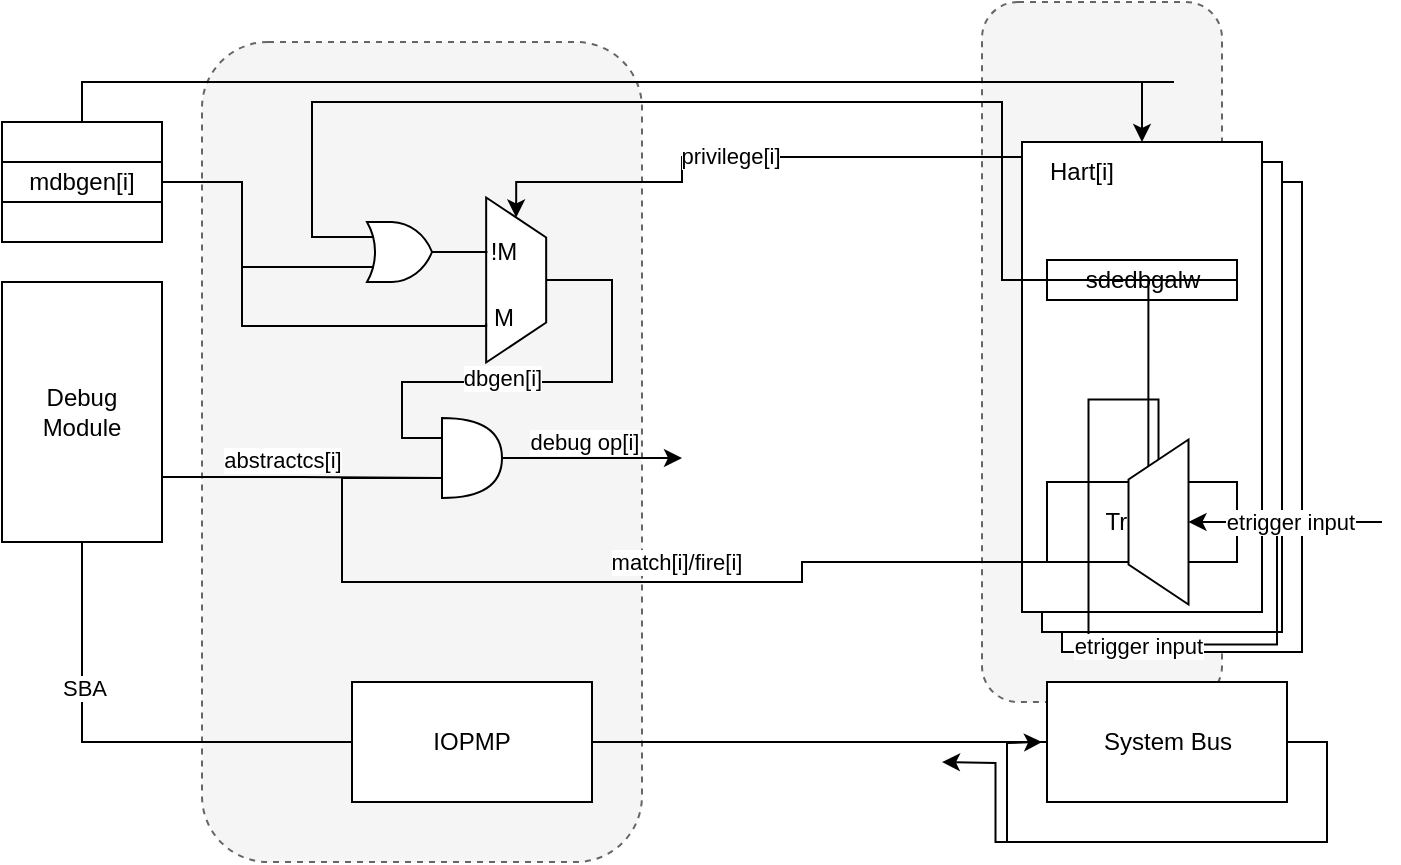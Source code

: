<mxfile version="24.6.1" type="device" pages="3">
  <diagram id="yzBdsYBkX4IGCt9tjfFi" name="Page-2">
    <mxGraphModel grid="1" page="1" gridSize="10" guides="1" tooltips="1" connect="1" arrows="1" fold="1" pageScale="1" pageWidth="850" pageHeight="1100" math="0" shadow="0">
      <root>
        <mxCell id="0" />
        <mxCell id="1" parent="0" />
        <mxCell id="5kGYfxahbjPtnFIwZFcB-64" value="" style="rounded=1;whiteSpace=wrap;html=1;dashed=1;fillColor=#f5f5f5;fontColor=#333333;strokeColor=#666666;" vertex="1" parent="1">
          <mxGeometry x="620" y="240" width="120" height="350" as="geometry" />
        </mxCell>
        <mxCell id="5kGYfxahbjPtnFIwZFcB-47" value="" style="rounded=1;whiteSpace=wrap;html=1;dashed=1;fillColor=#f5f5f5;fontColor=#333333;strokeColor=#666666;" parent="1" vertex="1">
          <mxGeometry x="230" y="260" width="220" height="410" as="geometry" />
        </mxCell>
        <mxCell id="5kGYfxahbjPtnFIwZFcB-25" value="" style="rounded=0;whiteSpace=wrap;html=1;" parent="1" vertex="1">
          <mxGeometry x="660" y="330" width="120" height="235" as="geometry" />
        </mxCell>
        <mxCell id="5kGYfxahbjPtnFIwZFcB-24" value="" style="rounded=0;whiteSpace=wrap;html=1;" parent="1" vertex="1">
          <mxGeometry x="650" y="320" width="120" height="235" as="geometry" />
        </mxCell>
        <mxCell id="5kGYfxahbjPtnFIwZFcB-5" style="edgeStyle=orthogonalEdgeStyle;rounded=0;orthogonalLoop=1;jettySize=auto;html=1;exitX=0.5;exitY=1;exitDx=0;exitDy=0;entryX=0;entryY=0.5;entryDx=0;entryDy=0;endArrow=none;endFill=0;" parent="1" source="5kGYfxahbjPtnFIwZFcB-1" target="5kGYfxahbjPtnFIwZFcB-4" edge="1">
          <mxGeometry relative="1" as="geometry" />
        </mxCell>
        <mxCell id="5kGYfxahbjPtnFIwZFcB-6" value="SBA" style="edgeLabel;html=1;align=center;verticalAlign=middle;resizable=0;points=[];" parent="5kGYfxahbjPtnFIwZFcB-5" vertex="1" connectable="0">
          <mxGeometry x="-0.383" y="1" relative="1" as="geometry">
            <mxPoint as="offset" />
          </mxGeometry>
        </mxCell>
        <mxCell id="5kGYfxahbjPtnFIwZFcB-1" value="Debug &lt;br&gt;Module" style="rounded=0;whiteSpace=wrap;html=1;" parent="1" vertex="1">
          <mxGeometry x="130" y="380" width="80" height="130" as="geometry" />
        </mxCell>
        <mxCell id="5kGYfxahbjPtnFIwZFcB-2" value="" style="rounded=0;whiteSpace=wrap;html=1;" parent="1" vertex="1">
          <mxGeometry x="640" y="310" width="120" height="235" as="geometry" />
        </mxCell>
        <mxCell id="5kGYfxahbjPtnFIwZFcB-8" style="edgeStyle=orthogonalEdgeStyle;rounded=0;orthogonalLoop=1;jettySize=auto;html=1;exitX=1;exitY=0.5;exitDx=0;exitDy=0;entryX=0;entryY=0.5;entryDx=0;entryDy=0;endArrow=none;endFill=0;" parent="1" source="5kGYfxahbjPtnFIwZFcB-4" target="5kGYfxahbjPtnFIwZFcB-7" edge="1">
          <mxGeometry relative="1" as="geometry" />
        </mxCell>
        <mxCell id="5kGYfxahbjPtnFIwZFcB-4" value="IOPMP" style="rounded=0;whiteSpace=wrap;html=1;" parent="1" vertex="1">
          <mxGeometry x="305" y="580" width="120" height="60" as="geometry" />
        </mxCell>
        <mxCell id="5kGYfxahbjPtnFIwZFcB-9" style="edgeStyle=orthogonalEdgeStyle;rounded=0;orthogonalLoop=1;jettySize=auto;html=1;exitX=1;exitY=0.5;exitDx=0;exitDy=0;" edge="1" parent="1" source="5kGYfxahbjPtnFIwZFcB-7">
          <mxGeometry relative="1" as="geometry">
            <mxPoint x="600" y="620" as="targetPoint" />
          </mxGeometry>
        </mxCell>
        <mxCell id="5kGYfxahbjPtnFIwZFcB-48" style="edgeStyle=orthogonalEdgeStyle;rounded=0;orthogonalLoop=1;jettySize=auto;html=1;exitX=1;exitY=0.5;exitDx=0;exitDy=0;" parent="1" source="5kGYfxahbjPtnFIwZFcB-7" edge="1">
          <mxGeometry relative="1" as="geometry">
            <mxPoint x="650" y="610" as="targetPoint" />
          </mxGeometry>
        </mxCell>
        <mxCell id="5kGYfxahbjPtnFIwZFcB-7" value="System Bus" style="rounded=0;whiteSpace=wrap;html=1;" parent="1" vertex="1">
          <mxGeometry x="652.5" y="580" width="120" height="60" as="geometry" />
        </mxCell>
        <mxCell id="5kGYfxahbjPtnFIwZFcB-15" style="edgeStyle=orthogonalEdgeStyle;rounded=0;orthogonalLoop=1;jettySize=auto;html=1;exitX=0;exitY=0.75;exitDx=0;exitDy=0;exitPerimeter=0;endArrow=none;endFill=0;" parent="1" source="5kGYfxahbjPtnFIwZFcB-11" target="5kGYfxahbjPtnFIwZFcB-16" edge="1">
          <mxGeometry relative="1" as="geometry">
            <mxPoint x="280" y="430" as="targetPoint" />
            <Array as="points">
              <mxPoint x="250" y="373" />
              <mxPoint x="250" y="330" />
            </Array>
          </mxGeometry>
        </mxCell>
        <mxCell id="5kGYfxahbjPtnFIwZFcB-11" value="" style="verticalLabelPosition=bottom;shadow=0;dashed=0;align=center;html=1;verticalAlign=top;shape=mxgraph.electrical.logic_gates.logic_gate;operation=or;" parent="1" vertex="1">
          <mxGeometry x="305" y="350" width="50" height="30" as="geometry" />
        </mxCell>
        <mxCell id="5kGYfxahbjPtnFIwZFcB-12" value="sdedbgalw" style="rounded=0;whiteSpace=wrap;html=1;" parent="1" vertex="1">
          <mxGeometry x="652.5" y="369" width="95" height="20" as="geometry" />
        </mxCell>
        <mxCell id="5kGYfxahbjPtnFIwZFcB-16" value="" style="rounded=0;whiteSpace=wrap;html=1;" parent="1" vertex="1">
          <mxGeometry x="130" y="300" width="80" height="60" as="geometry" />
        </mxCell>
        <mxCell id="5kGYfxahbjPtnFIwZFcB-28" style="edgeStyle=orthogonalEdgeStyle;rounded=0;orthogonalLoop=1;jettySize=auto;html=1;exitX=0.5;exitY=1;exitDx=0;exitDy=0;endArrow=none;endFill=0;entryX=0;entryY=0.75;entryDx=0;entryDy=0;entryPerimeter=0;" parent="1" source="5kGYfxahbjPtnFIwZFcB-18" target="5kGYfxahbjPtnFIwZFcB-19" edge="1">
          <mxGeometry relative="1" as="geometry">
            <mxPoint x="280" y="470" as="targetPoint" />
            <Array as="points">
              <mxPoint x="530" y="530" />
              <mxPoint x="300" y="530" />
              <mxPoint x="300" y="478" />
            </Array>
          </mxGeometry>
        </mxCell>
        <mxCell id="5kGYfxahbjPtnFIwZFcB-31" value="match[i]/fire[i]" style="edgeLabel;html=1;align=center;verticalAlign=middle;resizable=0;points=[];" parent="5kGYfxahbjPtnFIwZFcB-28" vertex="1" connectable="0">
          <mxGeometry x="0.064" y="-1" relative="1" as="geometry">
            <mxPoint x="29" y="-9" as="offset" />
          </mxGeometry>
        </mxCell>
        <mxCell id="5kGYfxahbjPtnFIwZFcB-18" value="Trigger" style="rounded=0;whiteSpace=wrap;html=1;" parent="1" vertex="1">
          <mxGeometry x="652.5" y="480" width="95" height="40" as="geometry" />
        </mxCell>
        <mxCell id="5kGYfxahbjPtnFIwZFcB-44" style="edgeStyle=orthogonalEdgeStyle;rounded=0;orthogonalLoop=1;jettySize=auto;html=1;exitX=0;exitY=0.25;exitDx=0;exitDy=0;exitPerimeter=0;entryX=0.5;entryY=0;entryDx=0;entryDy=0;startArrow=none;startFill=0;endArrow=none;endFill=0;" parent="1" source="5kGYfxahbjPtnFIwZFcB-19" target="5kGYfxahbjPtnFIwZFcB-35" edge="1">
          <mxGeometry relative="1" as="geometry">
            <Array as="points">
              <mxPoint x="330" y="458" />
              <mxPoint x="330" y="430" />
              <mxPoint x="435" y="430" />
              <mxPoint x="435" y="379" />
            </Array>
          </mxGeometry>
        </mxCell>
        <mxCell id="5kGYfxahbjPtnFIwZFcB-45" value="dbgen[i]" style="edgeLabel;html=1;align=center;verticalAlign=middle;resizable=0;points=[];" parent="5kGYfxahbjPtnFIwZFcB-44" vertex="1" connectable="0">
          <mxGeometry x="-0.06" y="-1" relative="1" as="geometry">
            <mxPoint x="-14" y="-3" as="offset" />
          </mxGeometry>
        </mxCell>
        <mxCell id="5kGYfxahbjPtnFIwZFcB-19" value="" style="shape=or;whiteSpace=wrap;html=1;" parent="1" vertex="1">
          <mxGeometry x="350" y="448" width="30" height="40" as="geometry" />
        </mxCell>
        <mxCell id="5kGYfxahbjPtnFIwZFcB-21" style="edgeStyle=orthogonalEdgeStyle;rounded=0;orthogonalLoop=1;jettySize=auto;html=1;exitX=1;exitY=0.75;exitDx=0;exitDy=0;entryX=0;entryY=0.75;entryDx=0;entryDy=0;entryPerimeter=0;endArrow=none;endFill=0;" parent="1" source="5kGYfxahbjPtnFIwZFcB-1" target="5kGYfxahbjPtnFIwZFcB-19" edge="1">
          <mxGeometry relative="1" as="geometry" />
        </mxCell>
        <mxCell id="5kGYfxahbjPtnFIwZFcB-30" value="abstractcs[i]" style="edgeLabel;html=1;align=center;verticalAlign=middle;resizable=0;points=[];" parent="5kGYfxahbjPtnFIwZFcB-21" vertex="1" connectable="0">
          <mxGeometry x="-0.544" relative="1" as="geometry">
            <mxPoint x="28" y="-9" as="offset" />
          </mxGeometry>
        </mxCell>
        <mxCell id="5kGYfxahbjPtnFIwZFcB-23" style="edgeStyle=orthogonalEdgeStyle;rounded=0;orthogonalLoop=1;jettySize=auto;html=1;exitX=1;exitY=0.5;exitDx=0;exitDy=0;exitPerimeter=0;endArrow=classic;endFill=1;" parent="1" source="5kGYfxahbjPtnFIwZFcB-19" edge="1">
          <mxGeometry relative="1" as="geometry">
            <mxPoint x="470" y="468" as="targetPoint" />
            <Array as="points">
              <mxPoint x="470" y="468" />
            </Array>
          </mxGeometry>
        </mxCell>
        <mxCell id="pdJH-xAAWzPBDE_H963x-1" value="debug op[i]" style="edgeLabel;html=1;align=center;verticalAlign=middle;resizable=0;points=[];" parent="5kGYfxahbjPtnFIwZFcB-23" vertex="1" connectable="0">
          <mxGeometry x="-0.194" relative="1" as="geometry">
            <mxPoint x="4" y="-8" as="offset" />
          </mxGeometry>
        </mxCell>
        <mxCell id="5kGYfxahbjPtnFIwZFcB-46" style="edgeStyle=orthogonalEdgeStyle;rounded=0;orthogonalLoop=1;jettySize=auto;html=1;exitX=0;exitY=0.25;exitDx=0;exitDy=0;entryX=0;entryY=0.5;entryDx=0;entryDy=0;" parent="1" source="5kGYfxahbjPtnFIwZFcB-26" target="5kGYfxahbjPtnFIwZFcB-35" edge="1">
          <mxGeometry relative="1" as="geometry">
            <Array as="points">
              <mxPoint x="470" y="330" />
              <mxPoint x="387" y="330" />
            </Array>
          </mxGeometry>
        </mxCell>
        <mxCell id="5kGYfxahbjPtnFIwZFcB-49" value="privilege[i]" style="edgeLabel;html=1;align=center;verticalAlign=middle;resizable=0;points=[];" parent="5kGYfxahbjPtnFIwZFcB-46" vertex="1" connectable="0">
          <mxGeometry x="0.034" y="-1" relative="1" as="geometry">
            <mxPoint as="offset" />
          </mxGeometry>
        </mxCell>
        <mxCell id="5kGYfxahbjPtnFIwZFcB-26" value="Hart[i]" style="text;html=1;align=center;verticalAlign=middle;whiteSpace=wrap;rounded=0;" parent="1" vertex="1">
          <mxGeometry x="640" y="310" width="60" height="30" as="geometry" />
        </mxCell>
        <mxCell id="5kGYfxahbjPtnFIwZFcB-27" style="edgeStyle=orthogonalEdgeStyle;rounded=0;orthogonalLoop=1;jettySize=auto;html=1;exitX=1;exitY=0.5;exitDx=0;exitDy=0;entryX=0;entryY=0.25;entryDx=0;entryDy=0;entryPerimeter=0;endArrow=none;endFill=0;" parent="1" source="5kGYfxahbjPtnFIwZFcB-12" target="5kGYfxahbjPtnFIwZFcB-11" edge="1">
          <mxGeometry relative="1" as="geometry">
            <Array as="points">
              <mxPoint x="630" y="379" />
              <mxPoint x="630" y="290" />
              <mxPoint x="285" y="290" />
              <mxPoint x="285" y="358" />
            </Array>
          </mxGeometry>
        </mxCell>
        <mxCell id="5kGYfxahbjPtnFIwZFcB-38" value="" style="group" parent="1" vertex="1" connectable="0">
          <mxGeometry x="355" y="334" width="57.5" height="90" as="geometry" />
        </mxCell>
        <mxCell id="5kGYfxahbjPtnFIwZFcB-35" value="" style="shape=trapezoid;perimeter=trapezoidPerimeter;whiteSpace=wrap;html=1;fixedSize=1;rotation=90;" parent="5kGYfxahbjPtnFIwZFcB-38" vertex="1">
          <mxGeometry x="-9.167" y="30" width="82.5" height="30" as="geometry" />
        </mxCell>
        <mxCell id="5kGYfxahbjPtnFIwZFcB-36" value="!M" style="text;html=1;align=center;verticalAlign=middle;whiteSpace=wrap;rounded=0;" parent="5kGYfxahbjPtnFIwZFcB-38" vertex="1">
          <mxGeometry x="-4.5" y="16" width="60" height="30" as="geometry" />
        </mxCell>
        <mxCell id="5kGYfxahbjPtnFIwZFcB-37" value="M" style="text;html=1;align=center;verticalAlign=middle;whiteSpace=wrap;rounded=0;" parent="5kGYfxahbjPtnFIwZFcB-38" vertex="1">
          <mxGeometry x="-4.5" y="49" width="60" height="30" as="geometry" />
        </mxCell>
        <mxCell id="5kGYfxahbjPtnFIwZFcB-40" style="edgeStyle=orthogonalEdgeStyle;rounded=0;orthogonalLoop=1;jettySize=auto;html=1;exitX=1;exitY=0.5;exitDx=0;exitDy=0;exitPerimeter=0;entryX=0.341;entryY=0.981;entryDx=0;entryDy=0;entryPerimeter=0;endArrow=none;endFill=0;" parent="1" source="5kGYfxahbjPtnFIwZFcB-11" target="5kGYfxahbjPtnFIwZFcB-35" edge="1">
          <mxGeometry relative="1" as="geometry" />
        </mxCell>
        <mxCell id="5kGYfxahbjPtnFIwZFcB-42" style="edgeStyle=orthogonalEdgeStyle;rounded=0;orthogonalLoop=1;jettySize=auto;html=1;entryX=0;entryY=0.75;entryDx=0;entryDy=0;entryPerimeter=0;endArrow=none;endFill=0;exitX=0.764;exitY=1.001;exitDx=0;exitDy=0;exitPerimeter=0;" parent="1" source="5kGYfxahbjPtnFIwZFcB-35" edge="1">
          <mxGeometry relative="1" as="geometry">
            <mxPoint x="302" y="372.5" as="targetPoint" />
            <mxPoint x="370" y="400" as="sourcePoint" />
            <Array as="points">
              <mxPoint x="372" y="402" />
              <mxPoint x="250" y="402" />
              <mxPoint x="250" y="373" />
            </Array>
          </mxGeometry>
        </mxCell>
        <mxCell id="5kGYfxahbjPtnFIwZFcB-52" value="mdbgen[i]" style="rounded=0;whiteSpace=wrap;html=1;" parent="1" vertex="1">
          <mxGeometry x="130" y="320" width="80" height="20" as="geometry" />
        </mxCell>
        <mxCell id="5kGYfxahbjPtnFIwZFcB-53" value="" style="rounded=0;whiteSpace=wrap;html=1;" parent="1" vertex="1">
          <mxGeometry x="130" y="300" width="80" height="20" as="geometry" />
        </mxCell>
        <mxCell id="5kGYfxahbjPtnFIwZFcB-54" value="" style="rounded=0;whiteSpace=wrap;html=1;" parent="1" vertex="1">
          <mxGeometry x="130" y="340" width="80" height="20" as="geometry" />
        </mxCell>
        <mxCell id="7-t_SaUqh4x_xhmtyNzG-1" style="edgeStyle=orthogonalEdgeStyle;rounded=0;orthogonalLoop=1;jettySize=auto;html=1;exitX=1;exitY=0.25;exitDx=0;exitDy=0;endArrow=none;endFill=0;startArrow=classic;startFill=1;" edge="1" parent="1">
          <mxGeometry relative="1" as="geometry">
            <mxPoint x="630" y="379" as="targetPoint" />
            <mxPoint x="703.186" y="486.128" as="sourcePoint" />
            <Array as="points">
              <mxPoint x="703" y="379" />
            </Array>
          </mxGeometry>
        </mxCell>
        <mxCell id="7-t_SaUqh4x_xhmtyNzG-2" style="edgeStyle=orthogonalEdgeStyle;rounded=0;orthogonalLoop=1;jettySize=auto;html=1;endArrow=none;endFill=0;startArrow=classic;startFill=1;entryX=0.5;entryY=0;entryDx=0;entryDy=0;exitX=0.5;exitY=0;exitDx=0;exitDy=0;" parent="1" edge="1" target="5kGYfxahbjPtnFIwZFcB-53" source="5kGYfxahbjPtnFIwZFcB-2">
          <mxGeometry relative="1" as="geometry">
            <mxPoint x="249.889" y="330" as="targetPoint" />
            <mxPoint x="715.719" y="479.44" as="sourcePoint" />
            <Array as="points">
              <mxPoint x="716" y="280" />
              <mxPoint x="250" y="280" />
            </Array>
          </mxGeometry>
        </mxCell>
        <mxCell id="7-t_SaUqh4x_xhmtyNzG-3" style="edgeStyle=orthogonalEdgeStyle;rounded=0;orthogonalLoop=1;jettySize=auto;html=1;entryX=1;entryY=0.5;entryDx=0;entryDy=0;" edge="1" parent="1" source="5kGYfxahbjPtnFIwZFcB-57" target="5kGYfxahbjPtnFIwZFcB-18">
          <mxGeometry relative="1" as="geometry" />
        </mxCell>
        <mxCell id="7-t_SaUqh4x_xhmtyNzG-4" value="etrigger input" style="edgeLabel;html=1;align=center;verticalAlign=middle;resizable=0;points=[];" connectable="0" vertex="1" parent="7-t_SaUqh4x_xhmtyNzG-3">
          <mxGeometry x="0.116" relative="1" as="geometry">
            <mxPoint x="10" as="offset" />
          </mxGeometry>
        </mxCell>
        <mxCell id="5kGYfxahbjPtnFIwZFcB-57" value="" style="shape=trapezoid;perimeter=trapezoidPerimeter;whiteSpace=wrap;html=1;fixedSize=1;rotation=-90;" vertex="1" parent="1">
          <mxGeometry x="667.003" y="485" width="82.5" height="30" as="geometry" />
        </mxCell>
        <mxCell id="7-t_SaUqh4x_xhmtyNzG-5" value="" style="endArrow=classic;html=1;rounded=0;entryX=0.5;entryY=1;entryDx=0;entryDy=0;" edge="1" parent="1" target="5kGYfxahbjPtnFIwZFcB-57">
          <mxGeometry width="50" height="50" relative="1" as="geometry">
            <mxPoint x="820" y="500" as="sourcePoint" />
            <mxPoint x="470" y="380" as="targetPoint" />
          </mxGeometry>
        </mxCell>
        <mxCell id="7-t_SaUqh4x_xhmtyNzG-6" value="etrigger input" style="edgeLabel;html=1;align=center;verticalAlign=middle;resizable=0;points=[];" connectable="0" vertex="1" parent="7-t_SaUqh4x_xhmtyNzG-5">
          <mxGeometry x="0.406" relative="1" as="geometry">
            <mxPoint x="22" as="offset" />
          </mxGeometry>
        </mxCell>
      </root>
    </mxGraphModel>
  </diagram>
  <diagram id="UIlxzOZdtFUtSLtemyhW" name="Page-3">
    <mxGraphModel dx="1114" dy="846" grid="1" gridSize="10" guides="1" tooltips="1" connect="1" arrows="1" fold="1" page="1" pageScale="1" pageWidth="850" pageHeight="1100" math="0" shadow="0">
      <root>
        <mxCell id="0" />
        <mxCell id="1" parent="0" />
        <mxCell id="PZXsd9hmSBtfDxLOXdQ2-1" value="" style="rounded=1;whiteSpace=wrap;html=1;dashed=1;fillColor=#f5f5f5;fontColor=#333333;strokeColor=#666666;" parent="1" vertex="1">
          <mxGeometry x="229" y="256" width="230" height="264" as="geometry" />
        </mxCell>
        <mxCell id="UDCp61fQdgIPTz9MCS0r-1" value="" style="rounded=0;whiteSpace=wrap;html=1;" parent="1" vertex="1">
          <mxGeometry x="490" y="330" width="120" height="235" as="geometry" />
        </mxCell>
        <mxCell id="UDCp61fQdgIPTz9MCS0r-2" value="" style="rounded=0;whiteSpace=wrap;html=1;" parent="1" vertex="1">
          <mxGeometry x="480" y="320" width="120" height="235" as="geometry" />
        </mxCell>
        <mxCell id="UDCp61fQdgIPTz9MCS0r-5" value="Trace encoder[i]" style="rounded=0;whiteSpace=wrap;html=1;" parent="1" vertex="1">
          <mxGeometry x="130" y="380" width="80" height="130" as="geometry" />
        </mxCell>
        <mxCell id="UDCp61fQdgIPTz9MCS0r-6" value="" style="rounded=0;whiteSpace=wrap;html=1;" parent="1" vertex="1">
          <mxGeometry x="470" y="310" width="120" height="235" as="geometry" />
        </mxCell>
        <mxCell id="UDCp61fQdgIPTz9MCS0r-12" style="edgeStyle=orthogonalEdgeStyle;rounded=0;orthogonalLoop=1;jettySize=auto;html=1;exitX=0;exitY=0.75;exitDx=0;exitDy=0;exitPerimeter=0;endArrow=none;endFill=0;" parent="1" source="UDCp61fQdgIPTz9MCS0r-13" target="UDCp61fQdgIPTz9MCS0r-15" edge="1">
          <mxGeometry relative="1" as="geometry">
            <mxPoint x="280" y="430" as="targetPoint" />
            <Array as="points">
              <mxPoint x="250" y="373" />
              <mxPoint x="250" y="330" />
            </Array>
          </mxGeometry>
        </mxCell>
        <mxCell id="UDCp61fQdgIPTz9MCS0r-13" value="" style="verticalLabelPosition=bottom;shadow=0;dashed=0;align=center;html=1;verticalAlign=top;shape=mxgraph.electrical.logic_gates.logic_gate;operation=or;" parent="1" vertex="1">
          <mxGeometry x="305" y="350" width="50" height="30" as="geometry" />
        </mxCell>
        <mxCell id="UDCp61fQdgIPTz9MCS0r-14" value="sdetrcalw" style="rounded=0;whiteSpace=wrap;html=1;" parent="1" vertex="1">
          <mxGeometry x="482.5" y="369" width="95" height="20" as="geometry" />
        </mxCell>
        <mxCell id="UDCp61fQdgIPTz9MCS0r-15" value="" style="rounded=0;whiteSpace=wrap;html=1;" parent="1" vertex="1">
          <mxGeometry x="130" y="300" width="80" height="60" as="geometry" />
        </mxCell>
        <mxCell id="UDCp61fQdgIPTz9MCS0r-25" style="edgeStyle=orthogonalEdgeStyle;rounded=0;orthogonalLoop=1;jettySize=auto;html=1;exitX=0;exitY=0.25;exitDx=0;exitDy=0;entryX=0;entryY=0.5;entryDx=0;entryDy=0;" parent="1" source="UDCp61fQdgIPTz9MCS0r-27" target="UDCp61fQdgIPTz9MCS0r-30" edge="1">
          <mxGeometry relative="1" as="geometry">
            <Array as="points">
              <mxPoint x="470" y="330" />
              <mxPoint x="387" y="330" />
            </Array>
          </mxGeometry>
        </mxCell>
        <mxCell id="UDCp61fQdgIPTz9MCS0r-26" value="privilege[i]" style="edgeLabel;html=1;align=center;verticalAlign=middle;resizable=0;points=[];" parent="UDCp61fQdgIPTz9MCS0r-25" vertex="1" connectable="0">
          <mxGeometry x="0.034" y="-1" relative="1" as="geometry">
            <mxPoint as="offset" />
          </mxGeometry>
        </mxCell>
        <mxCell id="UDCp61fQdgIPTz9MCS0r-27" value="Hart[i]" style="text;html=1;align=center;verticalAlign=middle;whiteSpace=wrap;rounded=0;" parent="1" vertex="1">
          <mxGeometry x="470" y="310" width="60" height="30" as="geometry" />
        </mxCell>
        <mxCell id="UDCp61fQdgIPTz9MCS0r-28" style="edgeStyle=orthogonalEdgeStyle;rounded=0;orthogonalLoop=1;jettySize=auto;html=1;exitX=1;exitY=0.5;exitDx=0;exitDy=0;entryX=0;entryY=0.25;entryDx=0;entryDy=0;entryPerimeter=0;endArrow=none;endFill=0;" parent="1" source="UDCp61fQdgIPTz9MCS0r-14" target="UDCp61fQdgIPTz9MCS0r-13" edge="1">
          <mxGeometry relative="1" as="geometry">
            <Array as="points">
              <mxPoint x="630" y="379" />
              <mxPoint x="630" y="300" />
              <mxPoint x="285" y="300" />
              <mxPoint x="285" y="358" />
            </Array>
          </mxGeometry>
        </mxCell>
        <mxCell id="UDCp61fQdgIPTz9MCS0r-29" value="" style="group" parent="1" vertex="1" connectable="0">
          <mxGeometry x="355" y="334" width="57.5" height="90" as="geometry" />
        </mxCell>
        <mxCell id="UDCp61fQdgIPTz9MCS0r-30" value="" style="shape=trapezoid;perimeter=trapezoidPerimeter;whiteSpace=wrap;html=1;fixedSize=1;rotation=90;" parent="UDCp61fQdgIPTz9MCS0r-29" vertex="1">
          <mxGeometry x="-9.167" y="30" width="82.5" height="30" as="geometry" />
        </mxCell>
        <mxCell id="UDCp61fQdgIPTz9MCS0r-31" value="!M" style="text;html=1;align=center;verticalAlign=middle;whiteSpace=wrap;rounded=0;" parent="UDCp61fQdgIPTz9MCS0r-29" vertex="1">
          <mxGeometry x="-4.5" y="16" width="60" height="30" as="geometry" />
        </mxCell>
        <mxCell id="UDCp61fQdgIPTz9MCS0r-32" value="M" style="text;html=1;align=center;verticalAlign=middle;whiteSpace=wrap;rounded=0;" parent="UDCp61fQdgIPTz9MCS0r-29" vertex="1">
          <mxGeometry x="-4.5" y="49" width="60" height="30" as="geometry" />
        </mxCell>
        <mxCell id="UDCp61fQdgIPTz9MCS0r-33" style="edgeStyle=orthogonalEdgeStyle;rounded=0;orthogonalLoop=1;jettySize=auto;html=1;exitX=1;exitY=0.5;exitDx=0;exitDy=0;exitPerimeter=0;entryX=0.341;entryY=0.981;entryDx=0;entryDy=0;entryPerimeter=0;endArrow=none;endFill=0;" parent="1" source="UDCp61fQdgIPTz9MCS0r-13" target="UDCp61fQdgIPTz9MCS0r-30" edge="1">
          <mxGeometry relative="1" as="geometry" />
        </mxCell>
        <mxCell id="UDCp61fQdgIPTz9MCS0r-34" style="edgeStyle=orthogonalEdgeStyle;rounded=0;orthogonalLoop=1;jettySize=auto;html=1;entryX=0;entryY=0.75;entryDx=0;entryDy=0;entryPerimeter=0;endArrow=none;endFill=0;exitX=0.764;exitY=1.001;exitDx=0;exitDy=0;exitPerimeter=0;" parent="1" source="UDCp61fQdgIPTz9MCS0r-30" edge="1">
          <mxGeometry relative="1" as="geometry">
            <mxPoint x="302" y="372.5" as="targetPoint" />
            <mxPoint x="370" y="400" as="sourcePoint" />
            <Array as="points">
              <mxPoint x="372" y="402" />
              <mxPoint x="250" y="402" />
              <mxPoint x="250" y="373" />
            </Array>
          </mxGeometry>
        </mxCell>
        <mxCell id="UDCp61fQdgIPTz9MCS0r-35" value="mtrcen[i]" style="rounded=0;whiteSpace=wrap;html=1;" parent="1" vertex="1">
          <mxGeometry x="130" y="320" width="80" height="20" as="geometry" />
        </mxCell>
        <mxCell id="UDCp61fQdgIPTz9MCS0r-36" value="" style="rounded=0;whiteSpace=wrap;html=1;" parent="1" vertex="1">
          <mxGeometry x="130" y="300" width="80" height="20" as="geometry" />
        </mxCell>
        <mxCell id="UDCp61fQdgIPTz9MCS0r-37" value="" style="rounded=0;whiteSpace=wrap;html=1;" parent="1" vertex="1">
          <mxGeometry x="130" y="340" width="80" height="20" as="geometry" />
        </mxCell>
        <mxCell id="71N-3Ic1BafS3PELvX3o-3" value="" style="group" parent="1" vertex="1" connectable="0">
          <mxGeometry x="470" y="461" width="107.5" height="49" as="geometry" />
        </mxCell>
        <mxCell id="71N-3Ic1BafS3PELvX3o-5" value="" style="group" parent="71N-3Ic1BafS3PELvX3o-3" vertex="1" connectable="0">
          <mxGeometry x="-1" y="-19" width="107.5" height="60" as="geometry" />
        </mxCell>
        <mxCell id="GbtCg3jwWPSh3iAjcVzU-50" value="" style="rounded=0;whiteSpace=wrap;html=1;" parent="71N-3Ic1BafS3PELvX3o-5" vertex="1">
          <mxGeometry x="12.5" width="95" height="60" as="geometry" />
        </mxCell>
        <mxCell id="71N-3Ic1BafS3PELvX3o-1" value="Trace egress" style="text;html=1;align=center;verticalAlign=middle;whiteSpace=wrap;rounded=0;" parent="71N-3Ic1BafS3PELvX3o-5" vertex="1">
          <mxGeometry x="3" y="-3" width="100" height="30" as="geometry" />
        </mxCell>
        <mxCell id="71N-3Ic1BafS3PELvX3o-2" value="sec_check" style="rounded=0;whiteSpace=wrap;html=1;" parent="71N-3Ic1BafS3PELvX3o-5" vertex="1">
          <mxGeometry x="13" y="26" width="80" height="19" as="geometry" />
        </mxCell>
        <mxCell id="UDCp61fQdgIPTz9MCS0r-19" style="edgeStyle=orthogonalEdgeStyle;rounded=0;orthogonalLoop=1;jettySize=auto;html=1;entryX=0.5;entryY=0;entryDx=0;entryDy=0;startArrow=classic;startFill=1;endArrow=none;endFill=0;exitX=0.5;exitY=0;exitDx=0;exitDy=0;" parent="1" source="71N-3Ic1BafS3PELvX3o-1" target="UDCp61fQdgIPTz9MCS0r-30" edge="1">
          <mxGeometry relative="1" as="geometry">
            <Array as="points">
              <mxPoint x="522" y="410" />
              <mxPoint x="430" y="410" />
              <mxPoint x="430" y="379" />
            </Array>
            <mxPoint x="370" y="440" as="sourcePoint" />
          </mxGeometry>
        </mxCell>
        <mxCell id="UDCp61fQdgIPTz9MCS0r-20" value="trcen[i]" style="edgeLabel;html=1;align=center;verticalAlign=middle;resizable=0;points=[];" parent="UDCp61fQdgIPTz9MCS0r-19" vertex="1" connectable="0">
          <mxGeometry x="-0.06" y="-1" relative="1" as="geometry">
            <mxPoint x="-6" y="-7" as="offset" />
          </mxGeometry>
        </mxCell>
        <mxCell id="71N-3Ic1BafS3PELvX3o-7" value="" style="endArrow=classic;html=1;rounded=0;exitX=0;exitY=0.25;exitDx=0;exitDy=0;entryX=1.003;entryY=0.713;entryDx=0;entryDy=0;entryPerimeter=0;" parent="1" source="71N-3Ic1BafS3PELvX3o-2" target="UDCp61fQdgIPTz9MCS0r-5" edge="1">
          <mxGeometry width="50" height="50" relative="1" as="geometry">
            <mxPoint x="370" y="430" as="sourcePoint" />
            <mxPoint x="210" y="473" as="targetPoint" />
          </mxGeometry>
        </mxCell>
      </root>
    </mxGraphModel>
  </diagram>
  <diagram id="PUKBJcWJxRRMEurgFhLM" name="Page-3">
    <mxGraphModel dx="1311" dy="995" grid="1" gridSize="10" guides="1" tooltips="1" connect="1" arrows="1" fold="1" page="1" pageScale="1" pageWidth="850" pageHeight="1100" math="0" shadow="0">
      <root>
        <mxCell id="0" />
        <mxCell id="1" parent="0" />
        <mxCell id="7AM6fKu7Su1GF4IJaQDg-7" value="" style="rounded=0;whiteSpace=wrap;html=1;" vertex="1" parent="1">
          <mxGeometry x="456.75" y="320" width="209" height="270" as="geometry" />
        </mxCell>
        <mxCell id="7AM6fKu7Su1GF4IJaQDg-6" value="" style="rounded=0;whiteSpace=wrap;html=1;" vertex="1" parent="1">
          <mxGeometry x="446.75" y="310" width="209" height="270" as="geometry" />
        </mxCell>
        <mxCell id="NKh4vI0Y_Na2G2xeZk5D-7" value="" style="rounded=0;whiteSpace=wrap;html=1;" vertex="1" parent="1">
          <mxGeometry x="436.75" y="300" width="209" height="270" as="geometry" />
        </mxCell>
        <mxCell id="7AM6fKu7Su1GF4IJaQDg-5" value="" style="rounded=1;whiteSpace=wrap;html=1;dashed=1;fillColor=#f5f5f5;fontColor=#333333;strokeColor=#666666;" vertex="1" parent="1">
          <mxGeometry x="444" y="345" width="196" height="155" as="geometry" />
        </mxCell>
        <mxCell id="NKh4vI0Y_Na2G2xeZk5D-1" value="" style="rounded=1;whiteSpace=wrap;html=1;dashed=1;fillColor=#f5f5f5;fontColor=#333333;strokeColor=#666666;" vertex="1" parent="1">
          <mxGeometry x="230" y="290" width="170" height="340" as="geometry" />
        </mxCell>
        <mxCell id="NKh4vI0Y_Na2G2xeZk5D-4" style="edgeStyle=orthogonalEdgeStyle;rounded=0;orthogonalLoop=1;jettySize=auto;html=1;exitX=0.5;exitY=1;exitDx=0;exitDy=0;entryX=0;entryY=0.5;entryDx=0;entryDy=0;endArrow=none;endFill=0;" edge="1" parent="1" source="NKh4vI0Y_Na2G2xeZk5D-6" target="NKh4vI0Y_Na2G2xeZk5D-9">
          <mxGeometry relative="1" as="geometry" />
        </mxCell>
        <mxCell id="NKh4vI0Y_Na2G2xeZk5D-5" value="SBA" style="edgeLabel;html=1;align=center;verticalAlign=middle;resizable=0;points=[];" vertex="1" connectable="0" parent="NKh4vI0Y_Na2G2xeZk5D-4">
          <mxGeometry x="-0.383" y="1" relative="1" as="geometry">
            <mxPoint x="-1" y="-10" as="offset" />
          </mxGeometry>
        </mxCell>
        <mxCell id="NKh4vI0Y_Na2G2xeZk5D-6" value="Debug &lt;br&gt;Module" style="rounded=0;whiteSpace=wrap;html=1;" vertex="1" parent="1">
          <mxGeometry x="130" y="380" width="80" height="140" as="geometry" />
        </mxCell>
        <mxCell id="NKh4vI0Y_Na2G2xeZk5D-8" style="edgeStyle=orthogonalEdgeStyle;rounded=0;orthogonalLoop=1;jettySize=auto;html=1;exitX=1;exitY=0.5;exitDx=0;exitDy=0;entryX=0;entryY=0.5;entryDx=0;entryDy=0;endArrow=none;endFill=0;" edge="1" parent="1" source="NKh4vI0Y_Na2G2xeZk5D-9" target="NKh4vI0Y_Na2G2xeZk5D-11">
          <mxGeometry relative="1" as="geometry" />
        </mxCell>
        <mxCell id="NKh4vI0Y_Na2G2xeZk5D-9" value="IOPMP" style="rounded=0;whiteSpace=wrap;html=1;" vertex="1" parent="1">
          <mxGeometry x="250" y="540" width="120" height="60" as="geometry" />
        </mxCell>
        <mxCell id="NKh4vI0Y_Na2G2xeZk5D-10" style="edgeStyle=orthogonalEdgeStyle;rounded=0;orthogonalLoop=1;jettySize=auto;html=1;exitX=0.984;exitY=0.499;exitDx=0;exitDy=0;exitPerimeter=0;" edge="1" parent="1" source="NKh4vI0Y_Na2G2xeZk5D-11">
          <mxGeometry relative="1" as="geometry">
            <mxPoint x="720" y="630" as="targetPoint" />
            <mxPoint x="790" y="610" as="sourcePoint" />
          </mxGeometry>
        </mxCell>
        <mxCell id="NKh4vI0Y_Na2G2xeZk5D-11" value="System Bus" style="rounded=0;whiteSpace=wrap;html=1;" vertex="1" parent="1">
          <mxGeometry x="460" y="600" width="120" height="60" as="geometry" />
        </mxCell>
        <mxCell id="NKh4vI0Y_Na2G2xeZk5D-12" style="edgeStyle=orthogonalEdgeStyle;rounded=0;orthogonalLoop=1;jettySize=auto;html=1;exitX=0;exitY=0.5;exitDx=0;exitDy=0;endArrow=none;endFill=0;" edge="1" parent="1" source="NKh4vI0Y_Na2G2xeZk5D-33" target="NKh4vI0Y_Na2G2xeZk5D-15">
          <mxGeometry relative="1" as="geometry">
            <mxPoint x="280" y="430" as="targetPoint" />
            <Array as="points">
              <mxPoint x="355" y="330" />
            </Array>
            <mxPoint x="380.5" y="350" as="sourcePoint" />
          </mxGeometry>
        </mxCell>
        <mxCell id="NKh4vI0Y_Na2G2xeZk5D-15" value="" style="rounded=0;whiteSpace=wrap;html=1;" vertex="1" parent="1">
          <mxGeometry x="130" y="300" width="80" height="60" as="geometry" />
        </mxCell>
        <mxCell id="NKh4vI0Y_Na2G2xeZk5D-18" style="edgeStyle=orthogonalEdgeStyle;rounded=0;orthogonalLoop=1;jettySize=auto;html=1;" edge="1" parent="1" source="NKh4vI0Y_Na2G2xeZk5D-20">
          <mxGeometry relative="1" as="geometry">
            <mxPoint x="740" y="528" as="targetPoint" />
            <mxPoint x="599.5" y="550" as="sourcePoint" />
          </mxGeometry>
        </mxCell>
        <mxCell id="NKh4vI0Y_Na2G2xeZk5D-19" value="external trigger output" style="edgeLabel;html=1;align=center;verticalAlign=middle;resizable=0;points=[];" vertex="1" connectable="0" parent="NKh4vI0Y_Na2G2xeZk5D-18">
          <mxGeometry x="-0.162" y="1" relative="1" as="geometry">
            <mxPoint x="6" y="1" as="offset" />
          </mxGeometry>
        </mxCell>
        <mxCell id="IQxdrFV2h1pyb3pg12M5-2" style="edgeStyle=orthogonalEdgeStyle;rounded=0;orthogonalLoop=1;jettySize=auto;html=1;endArrow=none;endFill=0;entryX=0;entryY=0.75;entryDx=0;entryDy=0;entryPerimeter=0;" edge="1" parent="1" source="NKh4vI0Y_Na2G2xeZk5D-20" target="7G-3pPizm_k8JE4rLsKb-1">
          <mxGeometry relative="1" as="geometry">
            <mxPoint x="460" y="478" as="targetPoint" />
            <Array as="points">
              <mxPoint x="460" y="528" />
              <mxPoint x="460" y="480" />
              <mxPoint x="495" y="480" />
            </Array>
          </mxGeometry>
        </mxCell>
        <mxCell id="NKh4vI0Y_Na2G2xeZk5D-20" value="Trigger" style="rounded=0;whiteSpace=wrap;html=1;" vertex="1" parent="1">
          <mxGeometry x="488.25" y="508" width="97.5" height="40" as="geometry" />
        </mxCell>
        <mxCell id="NKh4vI0Y_Na2G2xeZk5D-30" value="Hart[i]" style="text;html=1;align=center;verticalAlign=middle;whiteSpace=wrap;rounded=0;" vertex="1" parent="1">
          <mxGeometry x="585.75" y="300" width="60" height="30" as="geometry" />
        </mxCell>
        <mxCell id="NKh4vI0Y_Na2G2xeZk5D-32" value="" style="group" vertex="1" connectable="0" parent="1">
          <mxGeometry x="322.5" y="381" width="57.5" height="90" as="geometry" />
        </mxCell>
        <mxCell id="NKh4vI0Y_Na2G2xeZk5D-33" value="" style="shape=trapezoid;perimeter=trapezoidPerimeter;whiteSpace=wrap;html=1;fixedSize=1;rotation=90;" vertex="1" parent="NKh4vI0Y_Na2G2xeZk5D-32">
          <mxGeometry x="-9.167" y="30" width="82.5" height="30" as="geometry" />
        </mxCell>
        <mxCell id="7MEihft8g5-maeVRlkDV-1" value="1" style="text;html=1;align=center;verticalAlign=middle;whiteSpace=wrap;rounded=0;" vertex="1" parent="NKh4vI0Y_Na2G2xeZk5D-32">
          <mxGeometry x="-2.5" y="16" width="60" height="30" as="geometry" />
        </mxCell>
        <mxCell id="7MEihft8g5-maeVRlkDV-2" value="0" style="text;html=1;align=center;verticalAlign=middle;whiteSpace=wrap;rounded=0;" vertex="1" parent="NKh4vI0Y_Na2G2xeZk5D-32">
          <mxGeometry x="-2.5" y="46" width="60" height="30" as="geometry" />
        </mxCell>
        <mxCell id="NKh4vI0Y_Na2G2xeZk5D-36" style="edgeStyle=orthogonalEdgeStyle;rounded=0;orthogonalLoop=1;jettySize=auto;html=1;exitX=1;exitY=0.25;exitDx=0;exitDy=0;entryX=0.341;entryY=0.981;entryDx=0;entryDy=0;entryPerimeter=0;endArrow=none;endFill=0;" edge="1" parent="1" source="NKh4vI0Y_Na2G2xeZk5D-6" target="NKh4vI0Y_Na2G2xeZk5D-33">
          <mxGeometry relative="1" as="geometry">
            <mxPoint x="355" y="365" as="sourcePoint" />
          </mxGeometry>
        </mxCell>
        <mxCell id="7MEihft8g5-maeVRlkDV-5" value="Haltreq&lt;div&gt;Keepalive&lt;/div&gt;&lt;div&gt;resethaltreq&lt;/div&gt;" style="edgeLabel;html=1;align=center;verticalAlign=middle;resizable=0;points=[];" vertex="1" connectable="0" parent="NKh4vI0Y_Na2G2xeZk5D-36">
          <mxGeometry x="-0.309" y="1" relative="1" as="geometry">
            <mxPoint x="25" as="offset" />
          </mxGeometry>
        </mxCell>
        <mxCell id="NKh4vI0Y_Na2G2xeZk5D-38" value="mdbgen[i]" style="rounded=0;whiteSpace=wrap;html=1;" vertex="1" parent="1">
          <mxGeometry x="130" y="320" width="80" height="20" as="geometry" />
        </mxCell>
        <mxCell id="NKh4vI0Y_Na2G2xeZk5D-39" value="" style="rounded=0;whiteSpace=wrap;html=1;" vertex="1" parent="1">
          <mxGeometry x="130" y="300" width="80" height="20" as="geometry" />
        </mxCell>
        <mxCell id="NKh4vI0Y_Na2G2xeZk5D-40" value="" style="rounded=0;whiteSpace=wrap;html=1;" vertex="1" parent="1">
          <mxGeometry x="130" y="340" width="80" height="20" as="geometry" />
        </mxCell>
        <mxCell id="7MEihft8g5-maeVRlkDV-4" style="edgeStyle=orthogonalEdgeStyle;rounded=0;orthogonalLoop=1;jettySize=auto;html=1;entryX=0.341;entryY=0.981;entryDx=0;entryDy=0;entryPerimeter=0;endArrow=none;endFill=0;" edge="1" parent="1">
          <mxGeometry relative="1" as="geometry">
            <mxPoint x="310" y="444.5" as="sourcePoint" />
            <mxPoint x="340" y="444.5" as="targetPoint" />
          </mxGeometry>
        </mxCell>
        <mxCell id="kFpus0cYX18OSGnglrjY-1" value="" style="group" vertex="1" connectable="0" parent="1">
          <mxGeometry x="552" y="358" width="49.57" height="80" as="geometry" />
        </mxCell>
        <mxCell id="kFpus0cYX18OSGnglrjY-2" value="" style="shape=trapezoid;perimeter=trapezoidPerimeter;whiteSpace=wrap;html=1;fixedSize=1;rotation=90;" vertex="1" parent="kFpus0cYX18OSGnglrjY-1">
          <mxGeometry x="-7.572" y="26.667" width="68.152" height="26.667" as="geometry" />
        </mxCell>
        <mxCell id="kFpus0cYX18OSGnglrjY-4" value="!M" style="text;html=1;align=center;verticalAlign=middle;whiteSpace=wrap;rounded=0;" vertex="1" parent="kFpus0cYX18OSGnglrjY-1">
          <mxGeometry x="-4.065" y="11.999" width="49.565" height="26.667" as="geometry" />
        </mxCell>
        <mxCell id="kFpus0cYX18OSGnglrjY-3" value="M" style="text;html=1;align=center;verticalAlign=middle;whiteSpace=wrap;rounded=0;" vertex="1" parent="kFpus0cYX18OSGnglrjY-1">
          <mxGeometry x="-2.995" y="42.002" width="49.565" height="26.667" as="geometry" />
        </mxCell>
        <mxCell id="kFpus0cYX18OSGnglrjY-5" style="edgeStyle=orthogonalEdgeStyle;rounded=0;orthogonalLoop=1;jettySize=auto;html=1;endArrow=none;endFill=0;entryX=0;entryY=0.75;entryDx=0;entryDy=0;entryPerimeter=0;" edge="1" parent="1" source="NKh4vI0Y_Na2G2xeZk5D-6" target="7G-3pPizm_k8JE4rLsKb-1">
          <mxGeometry relative="1" as="geometry">
            <mxPoint x="210" y="480" as="sourcePoint" />
            <mxPoint x="480" y="484" as="targetPoint" />
            <Array as="points">
              <mxPoint x="495" y="480" />
            </Array>
          </mxGeometry>
        </mxCell>
        <mxCell id="IQxdrFV2h1pyb3pg12M5-3" value="Halt" style="edgeLabel;html=1;align=center;verticalAlign=middle;resizable=0;points=[];" vertex="1" connectable="0" parent="kFpus0cYX18OSGnglrjY-5">
          <mxGeometry x="0.878" relative="1" as="geometry">
            <mxPoint x="2" as="offset" />
          </mxGeometry>
        </mxCell>
        <mxCell id="IQxdrFV2h1pyb3pg12M5-7" style="edgeStyle=orthogonalEdgeStyle;rounded=0;orthogonalLoop=1;jettySize=auto;html=1;exitX=1;exitY=0.5;exitDx=0;exitDy=0;exitPerimeter=0;entryX=0.25;entryY=1;entryDx=0;entryDy=0;endArrow=none;endFill=0;" edge="1" parent="1" source="a8vGjEUai5okdlRPAYKu-1" target="kFpus0cYX18OSGnglrjY-2">
          <mxGeometry relative="1" as="geometry">
            <Array as="points">
              <mxPoint x="565" y="382" />
            </Array>
          </mxGeometry>
        </mxCell>
        <mxCell id="a8vGjEUai5okdlRPAYKu-1" value="" style="verticalLabelPosition=bottom;shadow=0;dashed=0;align=center;html=1;verticalAlign=top;shape=mxgraph.electrical.logic_gates.logic_gate;operation=or;" vertex="1" parent="1">
          <mxGeometry x="503.25" y="367" width="50" height="30" as="geometry" />
        </mxCell>
        <mxCell id="IQxdrFV2h1pyb3pg12M5-5" style="edgeStyle=orthogonalEdgeStyle;rounded=0;orthogonalLoop=1;jettySize=auto;html=1;exitX=0;exitY=0.25;exitDx=0;exitDy=0;exitPerimeter=0;endArrow=none;endFill=0;entryX=0.5;entryY=0;entryDx=0;entryDy=0;" edge="1" parent="1" source="7G-3pPizm_k8JE4rLsKb-1" target="kFpus0cYX18OSGnglrjY-2">
          <mxGeometry relative="1" as="geometry">
            <mxPoint x="750" y="328" as="targetPoint" />
            <Array as="points">
              <mxPoint x="470" y="459" />
              <mxPoint x="470" y="438" />
              <mxPoint x="630" y="438" />
              <mxPoint x="630" y="398" />
            </Array>
          </mxGeometry>
        </mxCell>
        <mxCell id="Bd2Q2_3OKsD3nuSv2CWh-1" value="debug allowed" style="edgeLabel;html=1;align=center;verticalAlign=middle;resizable=0;points=[];" vertex="1" connectable="0" parent="IQxdrFV2h1pyb3pg12M5-5">
          <mxGeometry x="-0.19" y="1" relative="1" as="geometry">
            <mxPoint as="offset" />
          </mxGeometry>
        </mxCell>
        <mxCell id="nRTV35QwhriRPndGCGe1-4" style="edgeStyle=orthogonalEdgeStyle;rounded=0;orthogonalLoop=1;jettySize=auto;html=1;endArrow=classic;endFill=1;" edge="1" parent="1" source="7G-3pPizm_k8JE4rLsKb-1">
          <mxGeometry relative="1" as="geometry">
            <mxPoint x="630" y="468" as="targetPoint" />
            <Array as="points">
              <mxPoint x="630" y="468" />
            </Array>
          </mxGeometry>
        </mxCell>
        <mxCell id="nRTV35QwhriRPndGCGe1-5" value="enter Debug Mode" style="edgeLabel;html=1;align=center;verticalAlign=middle;resizable=0;points=[];" vertex="1" connectable="0" parent="nRTV35QwhriRPndGCGe1-4">
          <mxGeometry x="-0.395" relative="1" as="geometry">
            <mxPoint x="16" as="offset" />
          </mxGeometry>
        </mxCell>
        <mxCell id="7G-3pPizm_k8JE4rLsKb-1" value="" style="shape=or;whiteSpace=wrap;html=1;" vertex="1" parent="1">
          <mxGeometry x="495" y="449" width="30" height="40" as="geometry" />
        </mxCell>
        <mxCell id="7AM6fKu7Su1GF4IJaQDg-1" style="edgeStyle=orthogonalEdgeStyle;rounded=0;orthogonalLoop=1;jettySize=auto;html=1;exitX=1;exitY=0.5;exitDx=0;exitDy=0;endArrow=none;endFill=0;entryX=0.115;entryY=0.75;entryDx=0;entryDy=0;entryPerimeter=0;" edge="1" parent="1" target="a8vGjEUai5okdlRPAYKu-1">
          <mxGeometry relative="1" as="geometry">
            <mxPoint x="210" y="330" as="sourcePoint" />
            <mxPoint x="503.25" y="389.5" as="targetPoint" />
            <Array as="points">
              <mxPoint x="420" y="330" />
              <mxPoint x="420" y="390" />
            </Array>
          </mxGeometry>
        </mxCell>
        <mxCell id="7AM6fKu7Su1GF4IJaQDg-2" value="sdedbgalw" style="text;html=1;align=center;verticalAlign=middle;whiteSpace=wrap;rounded=0;" vertex="1" parent="1">
          <mxGeometry x="444" y="358" width="60" height="30" as="geometry" />
        </mxCell>
        <mxCell id="7AM6fKu7Su1GF4IJaQDg-3" style="edgeStyle=orthogonalEdgeStyle;rounded=0;orthogonalLoop=1;jettySize=auto;html=1;exitX=0.75;exitY=1;exitDx=0;exitDy=0;entryX=1;entryY=0.5;entryDx=0;entryDy=0;endArrow=none;endFill=0;" edge="1" parent="1" source="kFpus0cYX18OSGnglrjY-2" target="NKh4vI0Y_Na2G2xeZk5D-38">
          <mxGeometry relative="1" as="geometry">
            <Array as="points">
              <mxPoint x="420" y="415" />
              <mxPoint x="420" y="330" />
            </Array>
          </mxGeometry>
        </mxCell>
        <mxCell id="7AM6fKu7Su1GF4IJaQDg-4" value="privilege" style="text;html=1;align=center;verticalAlign=middle;whiteSpace=wrap;rounded=0;" vertex="1" parent="1">
          <mxGeometry x="495" y="315" width="60" height="30" as="geometry" />
        </mxCell>
        <mxCell id="nRTV35QwhriRPndGCGe1-1" style="edgeStyle=orthogonalEdgeStyle;rounded=0;orthogonalLoop=1;jettySize=auto;html=1;exitX=0;exitY=0.5;exitDx=0;exitDy=0;endArrow=none;endFill=0;entryX=1;entryY=0.5;entryDx=0;entryDy=0;" edge="1" parent="1" source="kFpus0cYX18OSGnglrjY-2" target="7AM6fKu7Su1GF4IJaQDg-4">
          <mxGeometry relative="1" as="geometry">
            <mxPoint x="578.212" y="358.0" as="targetPoint" />
            <Array as="points">
              <mxPoint x="579" y="330" />
            </Array>
          </mxGeometry>
        </mxCell>
      </root>
    </mxGraphModel>
  </diagram>
</mxfile>
